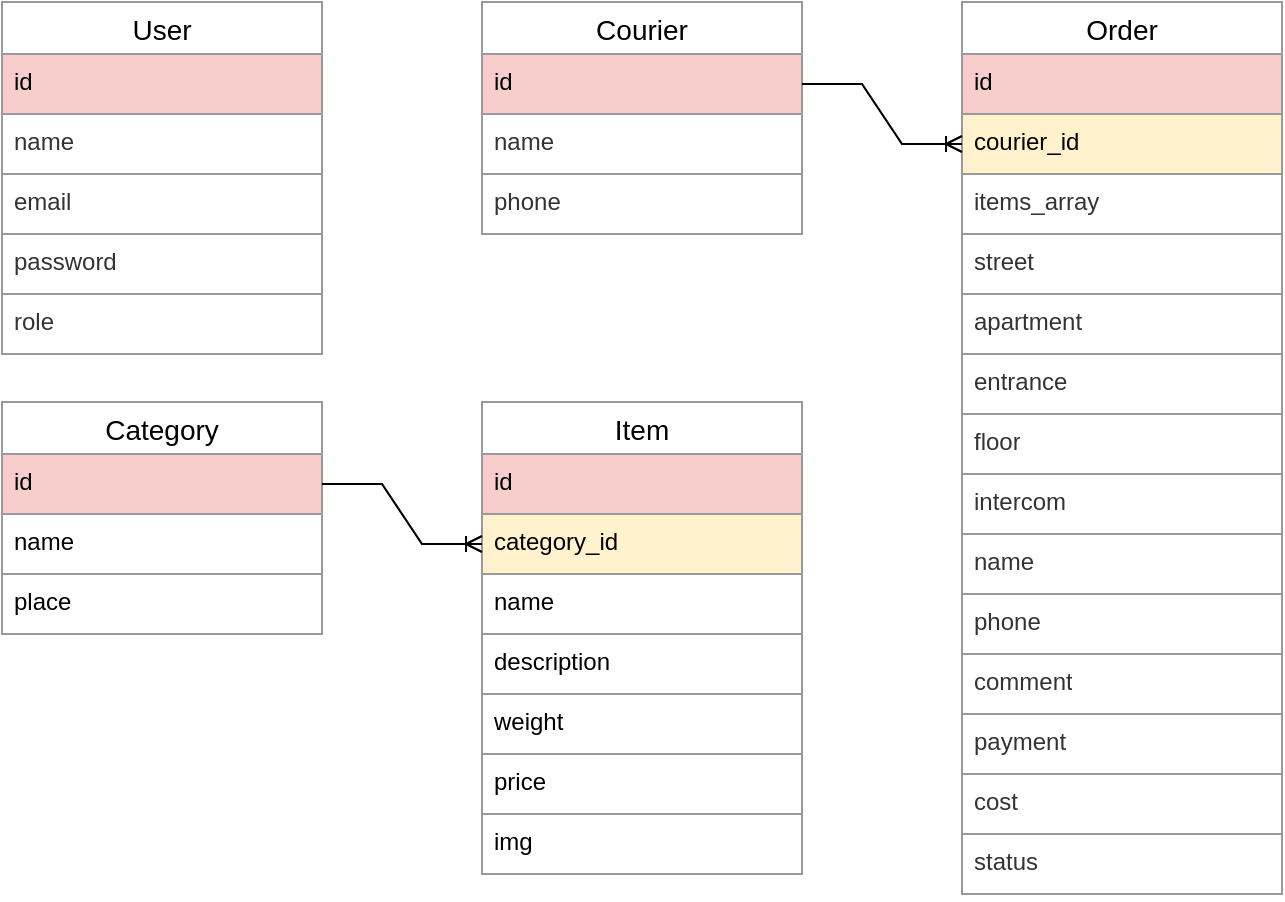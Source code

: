 <mxfile version="22.1.17" type="github">
  <diagram name="Страница — 1" id="sMZlivhgK_ds5vNrkqfj">
    <mxGraphModel dx="838" dy="550" grid="1" gridSize="10" guides="1" tooltips="1" connect="1" arrows="1" fold="1" page="1" pageScale="1" pageWidth="827" pageHeight="1169" background="#FFFFFF" math="0" shadow="0">
      <root>
        <mxCell id="0" />
        <mxCell id="1" parent="0" />
        <mxCell id="Nsitd6iiF9lCe4VQhbGK-1" value="User" style="swimlane;fontStyle=0;childLayout=stackLayout;horizontal=1;startSize=26;horizontalStack=0;resizeParent=1;resizeParentMax=0;resizeLast=0;collapsible=1;marginBottom=0;align=center;fontSize=14;strokeColor=#999999;fontFamily=Helvetica;" vertex="1" parent="1">
          <mxGeometry x="40" y="40" width="160" height="176" as="geometry" />
        </mxCell>
        <mxCell id="Nsitd6iiF9lCe4VQhbGK-2" value="id" style="text;strokeColor=#999999;fillColor=#f8cecc;spacingLeft=4;spacingRight=4;overflow=hidden;rotatable=0;points=[[0,0.5],[1,0.5]];portConstraint=eastwest;fontSize=12;whiteSpace=wrap;html=1;fontFamily=Helvetica;fontStyle=0;" vertex="1" parent="Nsitd6iiF9lCe4VQhbGK-1">
          <mxGeometry y="26" width="160" height="30" as="geometry" />
        </mxCell>
        <mxCell id="Nsitd6iiF9lCe4VQhbGK-3" value="name" style="text;spacingLeft=4;spacingRight=4;overflow=hidden;rotatable=0;points=[[0,0.5],[1,0.5]];portConstraint=eastwest;fontSize=12;whiteSpace=wrap;html=1;fillColor=#FFFFFF;fontColor=#333333;strokeColor=#999999;fontFamily=Helvetica;fontStyle=0;" vertex="1" parent="Nsitd6iiF9lCe4VQhbGK-1">
          <mxGeometry y="56" width="160" height="30" as="geometry" />
        </mxCell>
        <mxCell id="Nsitd6iiF9lCe4VQhbGK-4" value="email" style="text;strokeColor=#999999;fillColor=#FFFFFF;spacingLeft=4;spacingRight=4;overflow=hidden;rotatable=0;points=[[0,0.5],[1,0.5]];portConstraint=eastwest;fontSize=12;whiteSpace=wrap;html=1;fontColor=#333333;fontFamily=Helvetica;fontStyle=0;" vertex="1" parent="Nsitd6iiF9lCe4VQhbGK-1">
          <mxGeometry y="86" width="160" height="30" as="geometry" />
        </mxCell>
        <mxCell id="Nsitd6iiF9lCe4VQhbGK-21" value="password" style="text;strokeColor=#999999;fillColor=#FFFFFF;spacingLeft=4;spacingRight=4;overflow=hidden;rotatable=0;points=[[0,0.5],[1,0.5]];portConstraint=eastwest;fontSize=12;whiteSpace=wrap;html=1;fontColor=#333333;fontFamily=Helvetica;fontStyle=0;" vertex="1" parent="Nsitd6iiF9lCe4VQhbGK-1">
          <mxGeometry y="116" width="160" height="30" as="geometry" />
        </mxCell>
        <mxCell id="Nsitd6iiF9lCe4VQhbGK-22" value="role" style="text;strokeColor=#999999;fillColor=#FFFFFF;spacingLeft=4;spacingRight=4;overflow=hidden;rotatable=0;points=[[0,0.5],[1,0.5]];portConstraint=eastwest;fontSize=12;whiteSpace=wrap;html=1;fontColor=#333333;fontFamily=Helvetica;fontStyle=0;" vertex="1" parent="Nsitd6iiF9lCe4VQhbGK-1">
          <mxGeometry y="146" width="160" height="30" as="geometry" />
        </mxCell>
        <mxCell id="Nsitd6iiF9lCe4VQhbGK-5" value="Order" style="swimlane;fontStyle=0;childLayout=stackLayout;horizontal=1;startSize=26;horizontalStack=0;resizeParent=1;resizeParentMax=0;resizeLast=0;collapsible=1;marginBottom=0;align=center;fontSize=14;strokeColor=#999999;fontFamily=Helvetica;" vertex="1" parent="1">
          <mxGeometry x="520" y="40" width="160" height="446" as="geometry" />
        </mxCell>
        <mxCell id="Nsitd6iiF9lCe4VQhbGK-6" value="id" style="text;strokeColor=#999999;fillColor=#f8cecc;spacingLeft=4;spacingRight=4;overflow=hidden;rotatable=0;points=[[0,0.5],[1,0.5]];portConstraint=eastwest;fontSize=12;whiteSpace=wrap;html=1;fontFamily=Helvetica;fontStyle=0;" vertex="1" parent="Nsitd6iiF9lCe4VQhbGK-5">
          <mxGeometry y="26" width="160" height="30" as="geometry" />
        </mxCell>
        <mxCell id="Nsitd6iiF9lCe4VQhbGK-47" value="courier_id" style="text;strokeColor=#999999;fillColor=#fff2cc;spacingLeft=4;spacingRight=4;overflow=hidden;rotatable=0;points=[[0,0.5],[1,0.5]];portConstraint=eastwest;fontSize=12;whiteSpace=wrap;html=1;fontFamily=Helvetica;fontStyle=0;" vertex="1" parent="Nsitd6iiF9lCe4VQhbGK-5">
          <mxGeometry y="56" width="160" height="30" as="geometry" />
        </mxCell>
        <mxCell id="Nsitd6iiF9lCe4VQhbGK-7" value="items_array" style="text;strokeColor=#999999;fillColor=#FFFFFF;spacingLeft=4;spacingRight=4;overflow=hidden;rotatable=0;points=[[0,0.5],[1,0.5]];portConstraint=eastwest;fontSize=12;whiteSpace=wrap;html=1;fontColor=#333333;fontFamily=Helvetica;fontStyle=0;" vertex="1" parent="Nsitd6iiF9lCe4VQhbGK-5">
          <mxGeometry y="86" width="160" height="30" as="geometry" />
        </mxCell>
        <mxCell id="Nsitd6iiF9lCe4VQhbGK-8" value="street" style="text;spacingLeft=4;spacingRight=4;overflow=hidden;rotatable=0;points=[[0,0.5],[1,0.5]];portConstraint=eastwest;fontSize=12;whiteSpace=wrap;html=1;fillColor=#FFFFFF;fontColor=#333333;strokeColor=#999999;fontFamily=Helvetica;fontStyle=0;" vertex="1" parent="Nsitd6iiF9lCe4VQhbGK-5">
          <mxGeometry y="116" width="160" height="30" as="geometry" />
        </mxCell>
        <mxCell id="Nsitd6iiF9lCe4VQhbGK-37" value="apartment" style="text;strokeColor=#999999;fillColor=#FFFFFF;spacingLeft=4;spacingRight=4;overflow=hidden;rotatable=0;points=[[0,0.5],[1,0.5]];portConstraint=eastwest;fontSize=12;whiteSpace=wrap;html=1;fontColor=#333333;fontFamily=Helvetica;fontStyle=0;" vertex="1" parent="Nsitd6iiF9lCe4VQhbGK-5">
          <mxGeometry y="146" width="160" height="30" as="geometry" />
        </mxCell>
        <mxCell id="Nsitd6iiF9lCe4VQhbGK-41" value="entrance" style="text;strokeColor=#999999;fillColor=#FFFFFF;spacingLeft=4;spacingRight=4;overflow=hidden;rotatable=0;points=[[0,0.5],[1,0.5]];portConstraint=eastwest;fontSize=12;whiteSpace=wrap;html=1;fontColor=#333333;fontFamily=Helvetica;fontStyle=0;" vertex="1" parent="Nsitd6iiF9lCe4VQhbGK-5">
          <mxGeometry y="176" width="160" height="30" as="geometry" />
        </mxCell>
        <mxCell id="Nsitd6iiF9lCe4VQhbGK-44" value="floor" style="text;strokeColor=#999999;fillColor=#FFFFFF;spacingLeft=4;spacingRight=4;overflow=hidden;rotatable=0;points=[[0,0.5],[1,0.5]];portConstraint=eastwest;fontSize=12;whiteSpace=wrap;html=1;fontColor=#333333;fontFamily=Helvetica;fontStyle=0;" vertex="1" parent="Nsitd6iiF9lCe4VQhbGK-5">
          <mxGeometry y="206" width="160" height="30" as="geometry" />
        </mxCell>
        <mxCell id="Nsitd6iiF9lCe4VQhbGK-45" value="intercom" style="text;strokeColor=#999999;fillColor=#FFFFFF;spacingLeft=4;spacingRight=4;overflow=hidden;rotatable=0;points=[[0,0.5],[1,0.5]];portConstraint=eastwest;fontSize=12;whiteSpace=wrap;html=1;fontColor=#333333;fontFamily=Helvetica;fontStyle=0;" vertex="1" parent="Nsitd6iiF9lCe4VQhbGK-5">
          <mxGeometry y="236" width="160" height="30" as="geometry" />
        </mxCell>
        <mxCell id="Nsitd6iiF9lCe4VQhbGK-43" value="name" style="text;strokeColor=#999999;fillColor=#FFFFFF;spacingLeft=4;spacingRight=4;overflow=hidden;rotatable=0;points=[[0,0.5],[1,0.5]];portConstraint=eastwest;fontSize=12;whiteSpace=wrap;html=1;fontColor=#333333;fontFamily=Helvetica;fontStyle=0;" vertex="1" parent="Nsitd6iiF9lCe4VQhbGK-5">
          <mxGeometry y="266" width="160" height="30" as="geometry" />
        </mxCell>
        <mxCell id="Nsitd6iiF9lCe4VQhbGK-42" value="phone" style="text;strokeColor=#999999;fillColor=#FFFFFF;spacingLeft=4;spacingRight=4;overflow=hidden;rotatable=0;points=[[0,0.5],[1,0.5]];portConstraint=eastwest;fontSize=12;whiteSpace=wrap;html=1;fontColor=#333333;fontFamily=Helvetica;fontStyle=0;" vertex="1" parent="Nsitd6iiF9lCe4VQhbGK-5">
          <mxGeometry y="296" width="160" height="30" as="geometry" />
        </mxCell>
        <mxCell id="Nsitd6iiF9lCe4VQhbGK-40" value="comment" style="text;strokeColor=#999999;fillColor=#FFFFFF;spacingLeft=4;spacingRight=4;overflow=hidden;rotatable=0;points=[[0,0.5],[1,0.5]];portConstraint=eastwest;fontSize=12;whiteSpace=wrap;html=1;fontColor=#333333;fontFamily=Helvetica;fontStyle=0;" vertex="1" parent="Nsitd6iiF9lCe4VQhbGK-5">
          <mxGeometry y="326" width="160" height="30" as="geometry" />
        </mxCell>
        <mxCell id="Nsitd6iiF9lCe4VQhbGK-39" value="payment" style="text;strokeColor=#999999;fillColor=#FFFFFF;spacingLeft=4;spacingRight=4;overflow=hidden;rotatable=0;points=[[0,0.5],[1,0.5]];portConstraint=eastwest;fontSize=12;whiteSpace=wrap;html=1;fontColor=#333333;fontFamily=Helvetica;fontStyle=0;" vertex="1" parent="Nsitd6iiF9lCe4VQhbGK-5">
          <mxGeometry y="356" width="160" height="30" as="geometry" />
        </mxCell>
        <mxCell id="Nsitd6iiF9lCe4VQhbGK-38" value="cost" style="text;strokeColor=#999999;fillColor=#FFFFFF;spacingLeft=4;spacingRight=4;overflow=hidden;rotatable=0;points=[[0,0.5],[1,0.5]];portConstraint=eastwest;fontSize=12;whiteSpace=wrap;html=1;fontColor=#333333;fontFamily=Helvetica;fontStyle=0;" vertex="1" parent="Nsitd6iiF9lCe4VQhbGK-5">
          <mxGeometry y="386" width="160" height="30" as="geometry" />
        </mxCell>
        <mxCell id="Nsitd6iiF9lCe4VQhbGK-36" value="status" style="text;strokeColor=#999999;fillColor=#FFFFFF;spacingLeft=4;spacingRight=4;overflow=hidden;rotatable=0;points=[[0,0.5],[1,0.5]];portConstraint=eastwest;fontSize=12;whiteSpace=wrap;html=1;fontColor=#333333;fontFamily=Helvetica;fontStyle=0;" vertex="1" parent="Nsitd6iiF9lCe4VQhbGK-5">
          <mxGeometry y="416" width="160" height="30" as="geometry" />
        </mxCell>
        <mxCell id="Nsitd6iiF9lCe4VQhbGK-9" value="Category" style="swimlane;fontStyle=0;childLayout=stackLayout;horizontal=1;startSize=26;horizontalStack=0;resizeParent=1;resizeParentMax=0;resizeLast=0;collapsible=1;marginBottom=0;align=center;fontSize=14;strokeColor=#999999;swimlaneFillColor=none;fontFamily=Helvetica;" vertex="1" parent="1">
          <mxGeometry x="40" y="240" width="160" height="116" as="geometry" />
        </mxCell>
        <mxCell id="Nsitd6iiF9lCe4VQhbGK-10" value="id" style="text;strokeColor=#999999;fillColor=#f8cecc;spacingLeft=4;spacingRight=4;overflow=hidden;rotatable=0;points=[[0,0.5],[1,0.5]];portConstraint=eastwest;fontSize=12;whiteSpace=wrap;html=1;fontFamily=Helvetica;fontStyle=0;" vertex="1" parent="Nsitd6iiF9lCe4VQhbGK-9">
          <mxGeometry y="26" width="160" height="30" as="geometry" />
        </mxCell>
        <mxCell id="Nsitd6iiF9lCe4VQhbGK-11" value="name" style="text;strokeColor=#999999;fillColor=#FFFFFF;spacingLeft=4;spacingRight=4;overflow=hidden;rotatable=0;points=[[0,0.5],[1,0.5]];portConstraint=eastwest;fontSize=12;whiteSpace=wrap;html=1;fontFamily=Helvetica;fontStyle=0;" vertex="1" parent="Nsitd6iiF9lCe4VQhbGK-9">
          <mxGeometry y="56" width="160" height="30" as="geometry" />
        </mxCell>
        <mxCell id="Nsitd6iiF9lCe4VQhbGK-12" value="place" style="text;strokeColor=#999999;fillColor=#FFFFFF;spacingLeft=4;spacingRight=4;overflow=hidden;rotatable=0;points=[[0,0.5],[1,0.5]];portConstraint=eastwest;fontSize=12;whiteSpace=wrap;html=1;fontFamily=Helvetica;fontStyle=0;" vertex="1" parent="Nsitd6iiF9lCe4VQhbGK-9">
          <mxGeometry y="86" width="160" height="30" as="geometry" />
        </mxCell>
        <mxCell id="Nsitd6iiF9lCe4VQhbGK-13" value="Courier" style="swimlane;fontStyle=0;childLayout=stackLayout;horizontal=1;startSize=26;horizontalStack=0;resizeParent=1;resizeParentMax=0;resizeLast=0;collapsible=1;marginBottom=0;align=center;fontSize=14;strokeColor=#999999;fontFamily=Helvetica;" vertex="1" parent="1">
          <mxGeometry x="280" y="40" width="160" height="116" as="geometry" />
        </mxCell>
        <mxCell id="Nsitd6iiF9lCe4VQhbGK-14" value="id" style="text;strokeColor=#999999;fillColor=#f8cecc;spacingLeft=4;spacingRight=4;overflow=hidden;rotatable=0;points=[[0,0.5],[1,0.5]];portConstraint=eastwest;fontSize=12;whiteSpace=wrap;html=1;fontFamily=Helvetica;fontStyle=0;" vertex="1" parent="Nsitd6iiF9lCe4VQhbGK-13">
          <mxGeometry y="26" width="160" height="30" as="geometry" />
        </mxCell>
        <mxCell id="Nsitd6iiF9lCe4VQhbGK-15" value="name" style="text;strokeColor=#999999;fillColor=#FFFFFF;spacingLeft=4;spacingRight=4;overflow=hidden;rotatable=0;points=[[0,0.5],[1,0.5]];portConstraint=eastwest;fontSize=12;whiteSpace=wrap;html=1;fontColor=#333333;fontFamily=Helvetica;fontStyle=0;" vertex="1" parent="Nsitd6iiF9lCe4VQhbGK-13">
          <mxGeometry y="56" width="160" height="30" as="geometry" />
        </mxCell>
        <mxCell id="Nsitd6iiF9lCe4VQhbGK-16" value="phone" style="text;strokeColor=#999999;fillColor=#FFFFFF;spacingLeft=4;spacingRight=4;overflow=hidden;rotatable=0;points=[[0,0.5],[1,0.5]];portConstraint=eastwest;fontSize=12;whiteSpace=wrap;html=1;fontColor=#333333;fontFamily=Helvetica;fontStyle=0;" vertex="1" parent="Nsitd6iiF9lCe4VQhbGK-13">
          <mxGeometry y="86" width="160" height="30" as="geometry" />
        </mxCell>
        <mxCell id="Nsitd6iiF9lCe4VQhbGK-17" value="Item" style="swimlane;fontStyle=0;childLayout=stackLayout;horizontal=1;startSize=26;horizontalStack=0;resizeParent=1;resizeParentMax=0;resizeLast=0;collapsible=1;marginBottom=0;align=center;fontSize=14;strokeColor=#999999;fontFamily=Helvetica;" vertex="1" parent="1">
          <mxGeometry x="280" y="240" width="160" height="236" as="geometry" />
        </mxCell>
        <mxCell id="Nsitd6iiF9lCe4VQhbGK-18" value="id" style="text;strokeColor=#999999;fillColor=#f8cecc;spacingLeft=4;spacingRight=4;overflow=hidden;rotatable=0;points=[[0,0.5],[1,0.5]];portConstraint=eastwest;fontSize=12;whiteSpace=wrap;html=1;fontFamily=Helvetica;fontStyle=0;" vertex="1" parent="Nsitd6iiF9lCe4VQhbGK-17">
          <mxGeometry y="26" width="160" height="30" as="geometry" />
        </mxCell>
        <mxCell id="Nsitd6iiF9lCe4VQhbGK-46" value="category_id" style="text;strokeColor=#999999;fillColor=#fff2cc;spacingLeft=4;spacingRight=4;overflow=hidden;rotatable=0;points=[[0,0.5],[1,0.5]];portConstraint=eastwest;fontSize=12;whiteSpace=wrap;html=1;fontFamily=Helvetica;fontStyle=0;" vertex="1" parent="Nsitd6iiF9lCe4VQhbGK-17">
          <mxGeometry y="56" width="160" height="30" as="geometry" />
        </mxCell>
        <mxCell id="Nsitd6iiF9lCe4VQhbGK-19" value="name" style="text;strokeColor=#999999;fillColor=#FFFFFF;spacingLeft=4;spacingRight=4;overflow=hidden;rotatable=0;points=[[0,0.5],[1,0.5]];portConstraint=eastwest;fontSize=12;whiteSpace=wrap;html=1;fontFamily=Helvetica;fontStyle=0;" vertex="1" parent="Nsitd6iiF9lCe4VQhbGK-17">
          <mxGeometry y="86" width="160" height="30" as="geometry" />
        </mxCell>
        <mxCell id="Nsitd6iiF9lCe4VQhbGK-23" value="description" style="text;strokeColor=#999999;fillColor=#FFFFFF;spacingLeft=4;spacingRight=4;overflow=hidden;rotatable=0;points=[[0,0.5],[1,0.5]];portConstraint=eastwest;fontSize=12;whiteSpace=wrap;html=1;fontFamily=Helvetica;fontStyle=0;" vertex="1" parent="Nsitd6iiF9lCe4VQhbGK-17">
          <mxGeometry y="116" width="160" height="30" as="geometry" />
        </mxCell>
        <mxCell id="Nsitd6iiF9lCe4VQhbGK-24" value="weight" style="text;strokeColor=#999999;fillColor=#FFFFFF;spacingLeft=4;spacingRight=4;overflow=hidden;rotatable=0;points=[[0,0.5],[1,0.5]];portConstraint=eastwest;fontSize=12;whiteSpace=wrap;html=1;fontFamily=Helvetica;fontStyle=0;" vertex="1" parent="Nsitd6iiF9lCe4VQhbGK-17">
          <mxGeometry y="146" width="160" height="30" as="geometry" />
        </mxCell>
        <mxCell id="Nsitd6iiF9lCe4VQhbGK-25" value="price" style="text;strokeColor=#999999;fillColor=#FFFFFF;spacingLeft=4;spacingRight=4;overflow=hidden;rotatable=0;points=[[0,0.5],[1,0.5]];portConstraint=eastwest;fontSize=12;whiteSpace=wrap;html=1;fontFamily=Helvetica;fontStyle=0;" vertex="1" parent="Nsitd6iiF9lCe4VQhbGK-17">
          <mxGeometry y="176" width="160" height="30" as="geometry" />
        </mxCell>
        <mxCell id="Nsitd6iiF9lCe4VQhbGK-20" value="img" style="text;strokeColor=#999999;fillColor=#FFFFFF;spacingLeft=4;spacingRight=4;overflow=hidden;rotatable=0;points=[[0,0.5],[1,0.5]];portConstraint=eastwest;fontSize=12;whiteSpace=wrap;html=1;fontFamily=Helvetica;fontStyle=0;" vertex="1" parent="Nsitd6iiF9lCe4VQhbGK-17">
          <mxGeometry y="206" width="160" height="30" as="geometry" />
        </mxCell>
        <mxCell id="Nsitd6iiF9lCe4VQhbGK-50" value="" style="edgeStyle=entityRelationEdgeStyle;fontSize=12;html=1;endArrow=ERoneToMany;rounded=0;exitX=1;exitY=0.5;exitDx=0;exitDy=0;entryX=0;entryY=0.5;entryDx=0;entryDy=0;strokeColor=#999999;fontFamily=Helvetica;fontStyle=0;" edge="1" parent="1" source="Nsitd6iiF9lCe4VQhbGK-14" target="Nsitd6iiF9lCe4VQhbGK-47">
          <mxGeometry width="100" height="100" relative="1" as="geometry">
            <mxPoint x="360" y="450" as="sourcePoint" />
            <mxPoint x="460" y="350" as="targetPoint" />
          </mxGeometry>
        </mxCell>
        <mxCell id="Nsitd6iiF9lCe4VQhbGK-51" value="" style="edgeStyle=entityRelationEdgeStyle;fontSize=12;html=1;endArrow=ERoneToMany;rounded=0;exitX=1;exitY=0.5;exitDx=0;exitDy=0;entryX=0;entryY=0.5;entryDx=0;entryDy=0;strokeColor=#999999;fontFamily=Helvetica;fontStyle=0;" edge="1" parent="1" source="Nsitd6iiF9lCe4VQhbGK-10" target="Nsitd6iiF9lCe4VQhbGK-46">
          <mxGeometry width="100" height="100" relative="1" as="geometry">
            <mxPoint x="450" y="91" as="sourcePoint" />
            <mxPoint x="530" y="121" as="targetPoint" />
          </mxGeometry>
        </mxCell>
        <mxCell id="Nsitd6iiF9lCe4VQhbGK-52" value="" style="edgeStyle=entityRelationEdgeStyle;fontSize=12;html=1;endArrow=ERoneToMany;rounded=0;entryX=0;entryY=0.5;entryDx=0;entryDy=0;exitX=1;exitY=0.5;exitDx=0;exitDy=0;strokeColor=#000000;fontFamily=Helvetica;fontStyle=0;" edge="1" parent="1" source="Nsitd6iiF9lCe4VQhbGK-10" target="Nsitd6iiF9lCe4VQhbGK-46">
          <mxGeometry width="100" height="100" relative="1" as="geometry">
            <mxPoint x="360" y="450" as="sourcePoint" />
            <mxPoint x="460" y="350" as="targetPoint" />
          </mxGeometry>
        </mxCell>
        <mxCell id="Nsitd6iiF9lCe4VQhbGK-53" value="" style="edgeStyle=entityRelationEdgeStyle;fontSize=12;html=1;endArrow=ERoneToMany;rounded=0;entryX=0;entryY=0.5;entryDx=0;entryDy=0;exitX=1;exitY=0.5;exitDx=0;exitDy=0;strokeColor=#000000;fontFamily=Helvetica;fontStyle=0;" edge="1" parent="1" source="Nsitd6iiF9lCe4VQhbGK-14" target="Nsitd6iiF9lCe4VQhbGK-47">
          <mxGeometry width="100" height="100" relative="1" as="geometry">
            <mxPoint x="360" y="450" as="sourcePoint" />
            <mxPoint x="460" y="350" as="targetPoint" />
          </mxGeometry>
        </mxCell>
      </root>
    </mxGraphModel>
  </diagram>
</mxfile>
